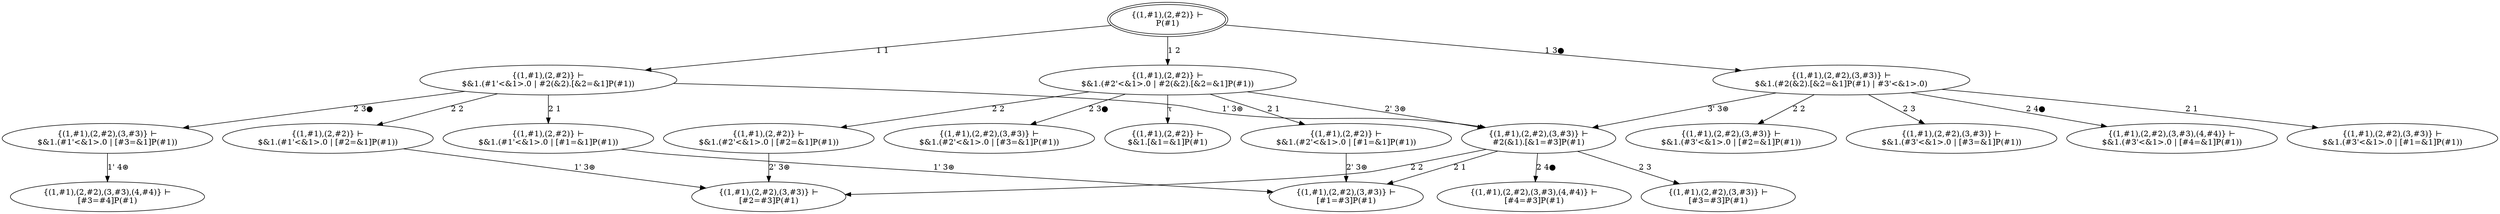 digraph {
    s0 [peripheries=2,label="{(1,#1),(2,#2)} ⊢
P(#1)"]
    s1 [label="{(1,#1),(2,#2)} ⊢
$&1.(#1'<&1>.0 | #2(&2).[&2=&1]P(#1))"]
    s2 [label="{(1,#1),(2,#2)} ⊢
$&1.(#2'<&1>.0 | #2(&2).[&2=&1]P(#1))"]
    s3 [label="{(1,#1),(2,#2),(3,#3)} ⊢
$&1.(#2(&2).[&2=&1]P(#1) | #3'<&1>.0)"]
    s4 [label="{(1,#1),(2,#2),(3,#3)} ⊢
#2(&1).[&1=#3]P(#1)"]
    s5 [label="{(1,#1),(2,#2)} ⊢
$&1.(#1'<&1>.0 | [#1=&1]P(#1))"]
    s6 [label="{(1,#1),(2,#2)} ⊢
$&1.(#1'<&1>.0 | [#2=&1]P(#1))"]
    s7 [label="{(1,#1),(2,#2),(3,#3)} ⊢
$&1.(#1'<&1>.0 | [#3=&1]P(#1))"]
    s8 [label="{(1,#1),(2,#2)} ⊢
$&1.(#2'<&1>.0 | [#1=&1]P(#1))"]
    s9 [label="{(1,#1),(2,#2)} ⊢
$&1.(#2'<&1>.0 | [#2=&1]P(#1))"]
    s10 [label="{(1,#1),(2,#2),(3,#3)} ⊢
$&1.(#2'<&1>.0 | [#3=&1]P(#1))"]
    s11 [label="{(1,#1),(2,#2)} ⊢
$&1.[&1=&1]P(#1)"]
    s12 [label="{(1,#1),(2,#2),(3,#3)} ⊢
$&1.(#3'<&1>.0 | [#1=&1]P(#1))"]
    s13 [label="{(1,#1),(2,#2),(3,#3)} ⊢
$&1.(#3'<&1>.0 | [#2=&1]P(#1))"]
    s14 [label="{(1,#1),(2,#2),(3,#3)} ⊢
$&1.(#3'<&1>.0 | [#3=&1]P(#1))"]
    s15 [label="{(1,#1),(2,#2),(3,#3),(4,#4)} ⊢
$&1.(#3'<&1>.0 | [#4=&1]P(#1))"]
    s16 [label="{(1,#1),(2,#2),(3,#3)} ⊢
[#1=#3]P(#1)"]
    s17 [label="{(1,#1),(2,#2),(3,#3)} ⊢
[#2=#3]P(#1)"]
    s18 [label="{(1,#1),(2,#2),(3,#3)} ⊢
[#3=#3]P(#1)"]
    s19 [label="{(1,#1),(2,#2),(3,#3),(4,#4)} ⊢
[#4=#3]P(#1)"]
    s20 [label="{(1,#1),(2,#2),(3,#3),(4,#4)} ⊢
[#3=#4]P(#1)"]

    s0 -> s1 [label="1 1"]
    s0 -> s2 [label="1 2"]
    s0 -> s3 [label="1 3●"]
    s1 -> s4 [label="1' 3⊛"]
    s1 -> s5 [label="2 1"]
    s1 -> s6 [label="2 2"]
    s1 -> s7 [label="2 3●"]
    s2 -> s4 [label="2' 3⊛"]
    s2 -> s8 [label="2 1"]
    s2 -> s9 [label="2 2"]
    s2 -> s10 [label="2 3●"]
    s2 -> s11 [label="τ"]
    s3 -> s12 [label="2 1"]
    s3 -> s13 [label="2 2"]
    s3 -> s14 [label="2 3"]
    s3 -> s15 [label="2 4●"]
    s3 -> s4 [label="3' 3⊛"]
    s4 -> s16 [label="2 1"]
    s4 -> s17 [label="2 2"]
    s4 -> s18 [label="2 3"]
    s4 -> s19 [label="2 4●"]
    s5 -> s16 [label="1' 3⊛"]
    s6 -> s17 [label="1' 3⊛"]
    s7 -> s20 [label="1' 4⊛"]
    s8 -> s16 [label="2' 3⊛"]
    s9 -> s17 [label="2' 3⊛"]
}
